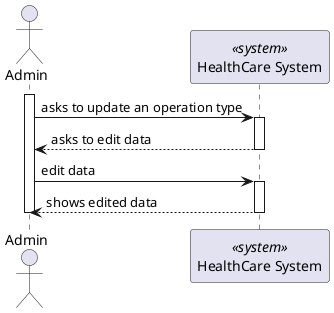 @startuml

actor Admin as "Admin"
participant SYS as "HealthCare System" <<system>>

activate Admin

    Admin -> SYS : asks to update an operation type
    
    activate SYS

        SYS --> Admin : asks to edit data

    deactivate SYS

    Admin -> SYS : edit data

    activate SYS 
        SYS --> Admin: shows edited data
        
    deactivate SYS

deactivate Admin


@enduml